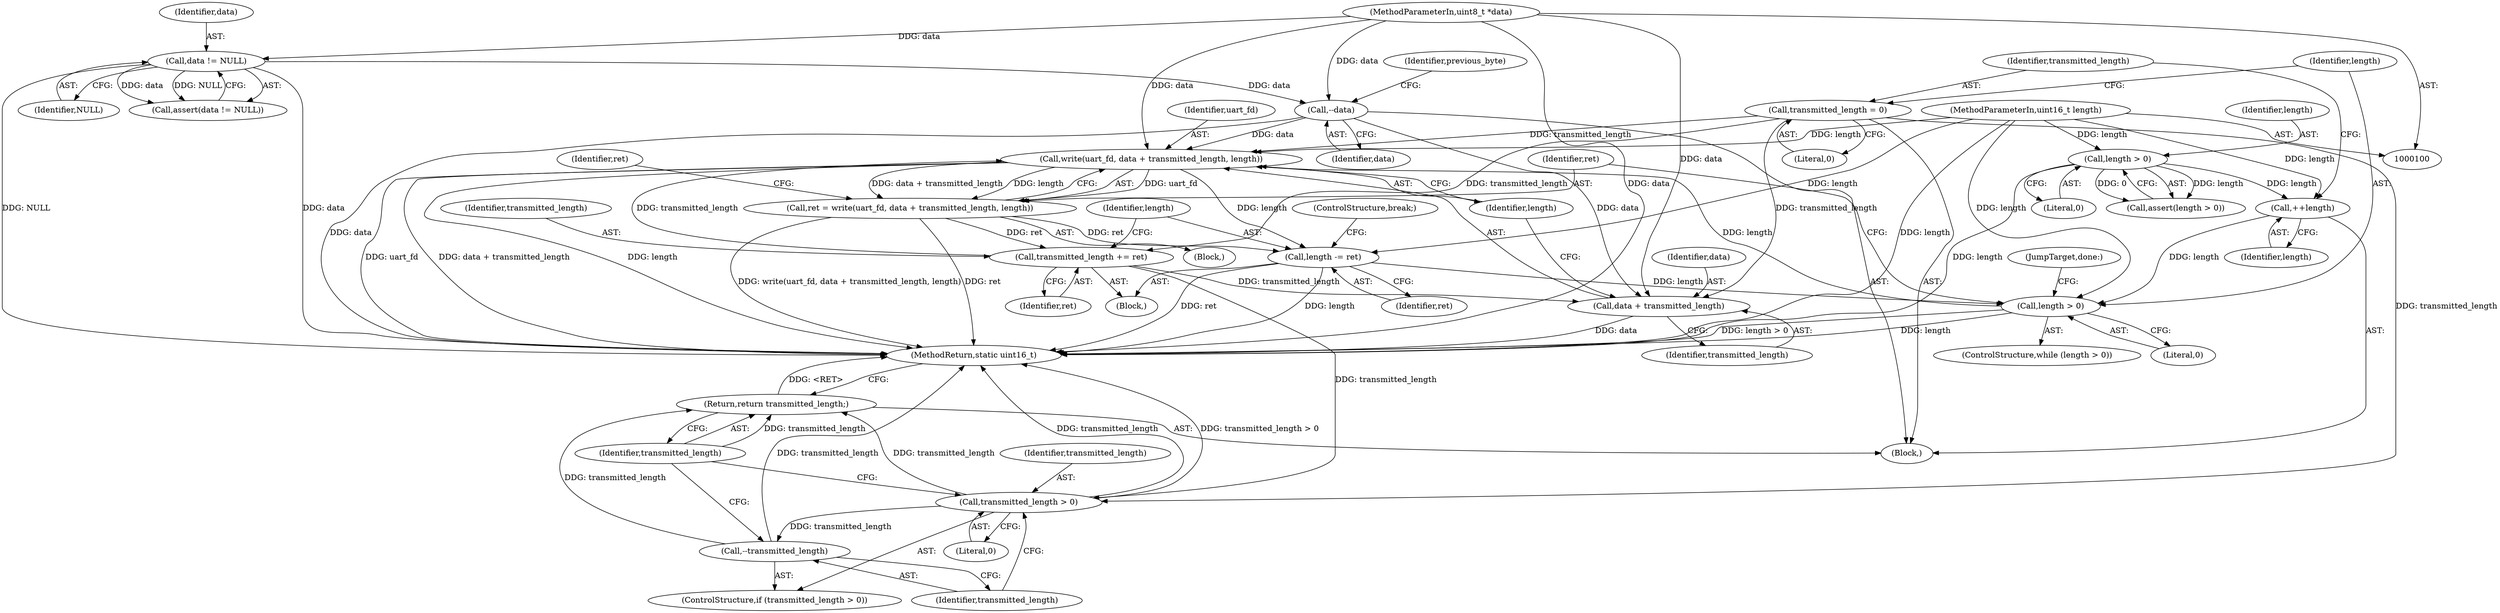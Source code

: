 digraph "0_Android_472271b153c5dc53c28beac55480a8d8434b2d5c_53@API" {
"1000153" [label="(Call,write(uart_fd, data + transmitted_length, length))"];
"1000128" [label="(Call,--data)"];
"1000106" [label="(Call,data != NULL)"];
"1000102" [label="(MethodParameterIn,uint8_t *data)"];
"1000172" [label="(Call,transmitted_length += ret)"];
"1000151" [label="(Call,ret = write(uart_fd, data + transmitted_length, length))"];
"1000153" [label="(Call,write(uart_fd, data + transmitted_length, length))"];
"1000142" [label="(Call,transmitted_length = 0)"];
"1000146" [label="(Call,length > 0)"];
"1000139" [label="(Call,++length)"];
"1000110" [label="(Call,length > 0)"];
"1000103" [label="(MethodParameterIn,uint16_t length)"];
"1000175" [label="(Call,length -= ret)"];
"1000155" [label="(Call,data + transmitted_length)"];
"1000185" [label="(Call,transmitted_length > 0)"];
"1000188" [label="(Call,--transmitted_length)"];
"1000190" [label="(Return,return transmitted_length;)"];
"1000161" [label="(Block,)"];
"1000111" [label="(Identifier,length)"];
"1000191" [label="(Identifier,transmitted_length)"];
"1000160" [label="(Identifier,ret)"];
"1000104" [label="(Block,)"];
"1000149" [label="(Block,)"];
"1000155" [label="(Call,data + transmitted_length)"];
"1000153" [label="(Call,write(uart_fd, data + transmitted_length, length))"];
"1000173" [label="(Identifier,transmitted_length)"];
"1000156" [label="(Identifier,data)"];
"1000176" [label="(Identifier,length)"];
"1000177" [label="(Identifier,ret)"];
"1000157" [label="(Identifier,transmitted_length)"];
"1000146" [label="(Call,length > 0)"];
"1000144" [label="(Literal,0)"];
"1000179" [label="(JumpTarget,done:)"];
"1000112" [label="(Literal,0)"];
"1000145" [label="(ControlStructure,while (length > 0))"];
"1000158" [label="(Identifier,length)"];
"1000152" [label="(Identifier,ret)"];
"1000189" [label="(Identifier,transmitted_length)"];
"1000154" [label="(Identifier,uart_fd)"];
"1000106" [label="(Call,data != NULL)"];
"1000190" [label="(Return,return transmitted_length;)"];
"1000151" [label="(Call,ret = write(uart_fd, data + transmitted_length, length))"];
"1000129" [label="(Identifier,data)"];
"1000188" [label="(Call,--transmitted_length)"];
"1000103" [label="(MethodParameterIn,uint16_t length)"];
"1000110" [label="(Call,length > 0)"];
"1000109" [label="(Call,assert(length > 0))"];
"1000187" [label="(Literal,0)"];
"1000192" [label="(MethodReturn,static uint16_t)"];
"1000148" [label="(Literal,0)"];
"1000184" [label="(ControlStructure,if (transmitted_length > 0))"];
"1000147" [label="(Identifier,length)"];
"1000178" [label="(ControlStructure,break;)"];
"1000142" [label="(Call,transmitted_length = 0)"];
"1000185" [label="(Call,transmitted_length > 0)"];
"1000107" [label="(Identifier,data)"];
"1000108" [label="(Identifier,NULL)"];
"1000140" [label="(Identifier,length)"];
"1000132" [label="(Identifier,previous_byte)"];
"1000143" [label="(Identifier,transmitted_length)"];
"1000139" [label="(Call,++length)"];
"1000128" [label="(Call,--data)"];
"1000102" [label="(MethodParameterIn,uint8_t *data)"];
"1000175" [label="(Call,length -= ret)"];
"1000186" [label="(Identifier,transmitted_length)"];
"1000172" [label="(Call,transmitted_length += ret)"];
"1000105" [label="(Call,assert(data != NULL))"];
"1000174" [label="(Identifier,ret)"];
"1000153" -> "1000151"  [label="AST: "];
"1000153" -> "1000158"  [label="CFG: "];
"1000154" -> "1000153"  [label="AST: "];
"1000155" -> "1000153"  [label="AST: "];
"1000158" -> "1000153"  [label="AST: "];
"1000151" -> "1000153"  [label="CFG: "];
"1000153" -> "1000192"  [label="DDG: uart_fd"];
"1000153" -> "1000192"  [label="DDG: data + transmitted_length"];
"1000153" -> "1000192"  [label="DDG: length"];
"1000153" -> "1000151"  [label="DDG: uart_fd"];
"1000153" -> "1000151"  [label="DDG: data + transmitted_length"];
"1000153" -> "1000151"  [label="DDG: length"];
"1000128" -> "1000153"  [label="DDG: data"];
"1000102" -> "1000153"  [label="DDG: data"];
"1000172" -> "1000153"  [label="DDG: transmitted_length"];
"1000142" -> "1000153"  [label="DDG: transmitted_length"];
"1000146" -> "1000153"  [label="DDG: length"];
"1000103" -> "1000153"  [label="DDG: length"];
"1000153" -> "1000175"  [label="DDG: length"];
"1000128" -> "1000104"  [label="AST: "];
"1000128" -> "1000129"  [label="CFG: "];
"1000129" -> "1000128"  [label="AST: "];
"1000132" -> "1000128"  [label="CFG: "];
"1000128" -> "1000192"  [label="DDG: data"];
"1000106" -> "1000128"  [label="DDG: data"];
"1000102" -> "1000128"  [label="DDG: data"];
"1000128" -> "1000155"  [label="DDG: data"];
"1000106" -> "1000105"  [label="AST: "];
"1000106" -> "1000108"  [label="CFG: "];
"1000107" -> "1000106"  [label="AST: "];
"1000108" -> "1000106"  [label="AST: "];
"1000105" -> "1000106"  [label="CFG: "];
"1000106" -> "1000192"  [label="DDG: NULL"];
"1000106" -> "1000192"  [label="DDG: data"];
"1000106" -> "1000105"  [label="DDG: data"];
"1000106" -> "1000105"  [label="DDG: NULL"];
"1000102" -> "1000106"  [label="DDG: data"];
"1000102" -> "1000100"  [label="AST: "];
"1000102" -> "1000192"  [label="DDG: data"];
"1000102" -> "1000155"  [label="DDG: data"];
"1000172" -> "1000161"  [label="AST: "];
"1000172" -> "1000174"  [label="CFG: "];
"1000173" -> "1000172"  [label="AST: "];
"1000174" -> "1000172"  [label="AST: "];
"1000176" -> "1000172"  [label="CFG: "];
"1000172" -> "1000155"  [label="DDG: transmitted_length"];
"1000151" -> "1000172"  [label="DDG: ret"];
"1000142" -> "1000172"  [label="DDG: transmitted_length"];
"1000172" -> "1000185"  [label="DDG: transmitted_length"];
"1000151" -> "1000149"  [label="AST: "];
"1000152" -> "1000151"  [label="AST: "];
"1000160" -> "1000151"  [label="CFG: "];
"1000151" -> "1000192"  [label="DDG: write(uart_fd, data + transmitted_length, length)"];
"1000151" -> "1000192"  [label="DDG: ret"];
"1000151" -> "1000175"  [label="DDG: ret"];
"1000142" -> "1000104"  [label="AST: "];
"1000142" -> "1000144"  [label="CFG: "];
"1000143" -> "1000142"  [label="AST: "];
"1000144" -> "1000142"  [label="AST: "];
"1000147" -> "1000142"  [label="CFG: "];
"1000142" -> "1000155"  [label="DDG: transmitted_length"];
"1000142" -> "1000185"  [label="DDG: transmitted_length"];
"1000146" -> "1000145"  [label="AST: "];
"1000146" -> "1000148"  [label="CFG: "];
"1000147" -> "1000146"  [label="AST: "];
"1000148" -> "1000146"  [label="AST: "];
"1000152" -> "1000146"  [label="CFG: "];
"1000179" -> "1000146"  [label="CFG: "];
"1000146" -> "1000192"  [label="DDG: length > 0"];
"1000146" -> "1000192"  [label="DDG: length"];
"1000139" -> "1000146"  [label="DDG: length"];
"1000175" -> "1000146"  [label="DDG: length"];
"1000103" -> "1000146"  [label="DDG: length"];
"1000139" -> "1000104"  [label="AST: "];
"1000139" -> "1000140"  [label="CFG: "];
"1000140" -> "1000139"  [label="AST: "];
"1000143" -> "1000139"  [label="CFG: "];
"1000110" -> "1000139"  [label="DDG: length"];
"1000103" -> "1000139"  [label="DDG: length"];
"1000110" -> "1000109"  [label="AST: "];
"1000110" -> "1000112"  [label="CFG: "];
"1000111" -> "1000110"  [label="AST: "];
"1000112" -> "1000110"  [label="AST: "];
"1000109" -> "1000110"  [label="CFG: "];
"1000110" -> "1000192"  [label="DDG: length"];
"1000110" -> "1000109"  [label="DDG: length"];
"1000110" -> "1000109"  [label="DDG: 0"];
"1000103" -> "1000110"  [label="DDG: length"];
"1000103" -> "1000100"  [label="AST: "];
"1000103" -> "1000192"  [label="DDG: length"];
"1000103" -> "1000175"  [label="DDG: length"];
"1000175" -> "1000161"  [label="AST: "];
"1000175" -> "1000177"  [label="CFG: "];
"1000176" -> "1000175"  [label="AST: "];
"1000177" -> "1000175"  [label="AST: "];
"1000178" -> "1000175"  [label="CFG: "];
"1000175" -> "1000192"  [label="DDG: length"];
"1000175" -> "1000192"  [label="DDG: ret"];
"1000155" -> "1000157"  [label="CFG: "];
"1000156" -> "1000155"  [label="AST: "];
"1000157" -> "1000155"  [label="AST: "];
"1000158" -> "1000155"  [label="CFG: "];
"1000155" -> "1000192"  [label="DDG: data"];
"1000185" -> "1000184"  [label="AST: "];
"1000185" -> "1000187"  [label="CFG: "];
"1000186" -> "1000185"  [label="AST: "];
"1000187" -> "1000185"  [label="AST: "];
"1000189" -> "1000185"  [label="CFG: "];
"1000191" -> "1000185"  [label="CFG: "];
"1000185" -> "1000192"  [label="DDG: transmitted_length"];
"1000185" -> "1000192"  [label="DDG: transmitted_length > 0"];
"1000185" -> "1000188"  [label="DDG: transmitted_length"];
"1000185" -> "1000190"  [label="DDG: transmitted_length"];
"1000188" -> "1000184"  [label="AST: "];
"1000188" -> "1000189"  [label="CFG: "];
"1000189" -> "1000188"  [label="AST: "];
"1000191" -> "1000188"  [label="CFG: "];
"1000188" -> "1000192"  [label="DDG: transmitted_length"];
"1000188" -> "1000190"  [label="DDG: transmitted_length"];
"1000190" -> "1000104"  [label="AST: "];
"1000190" -> "1000191"  [label="CFG: "];
"1000191" -> "1000190"  [label="AST: "];
"1000192" -> "1000190"  [label="CFG: "];
"1000190" -> "1000192"  [label="DDG: <RET>"];
"1000191" -> "1000190"  [label="DDG: transmitted_length"];
}
